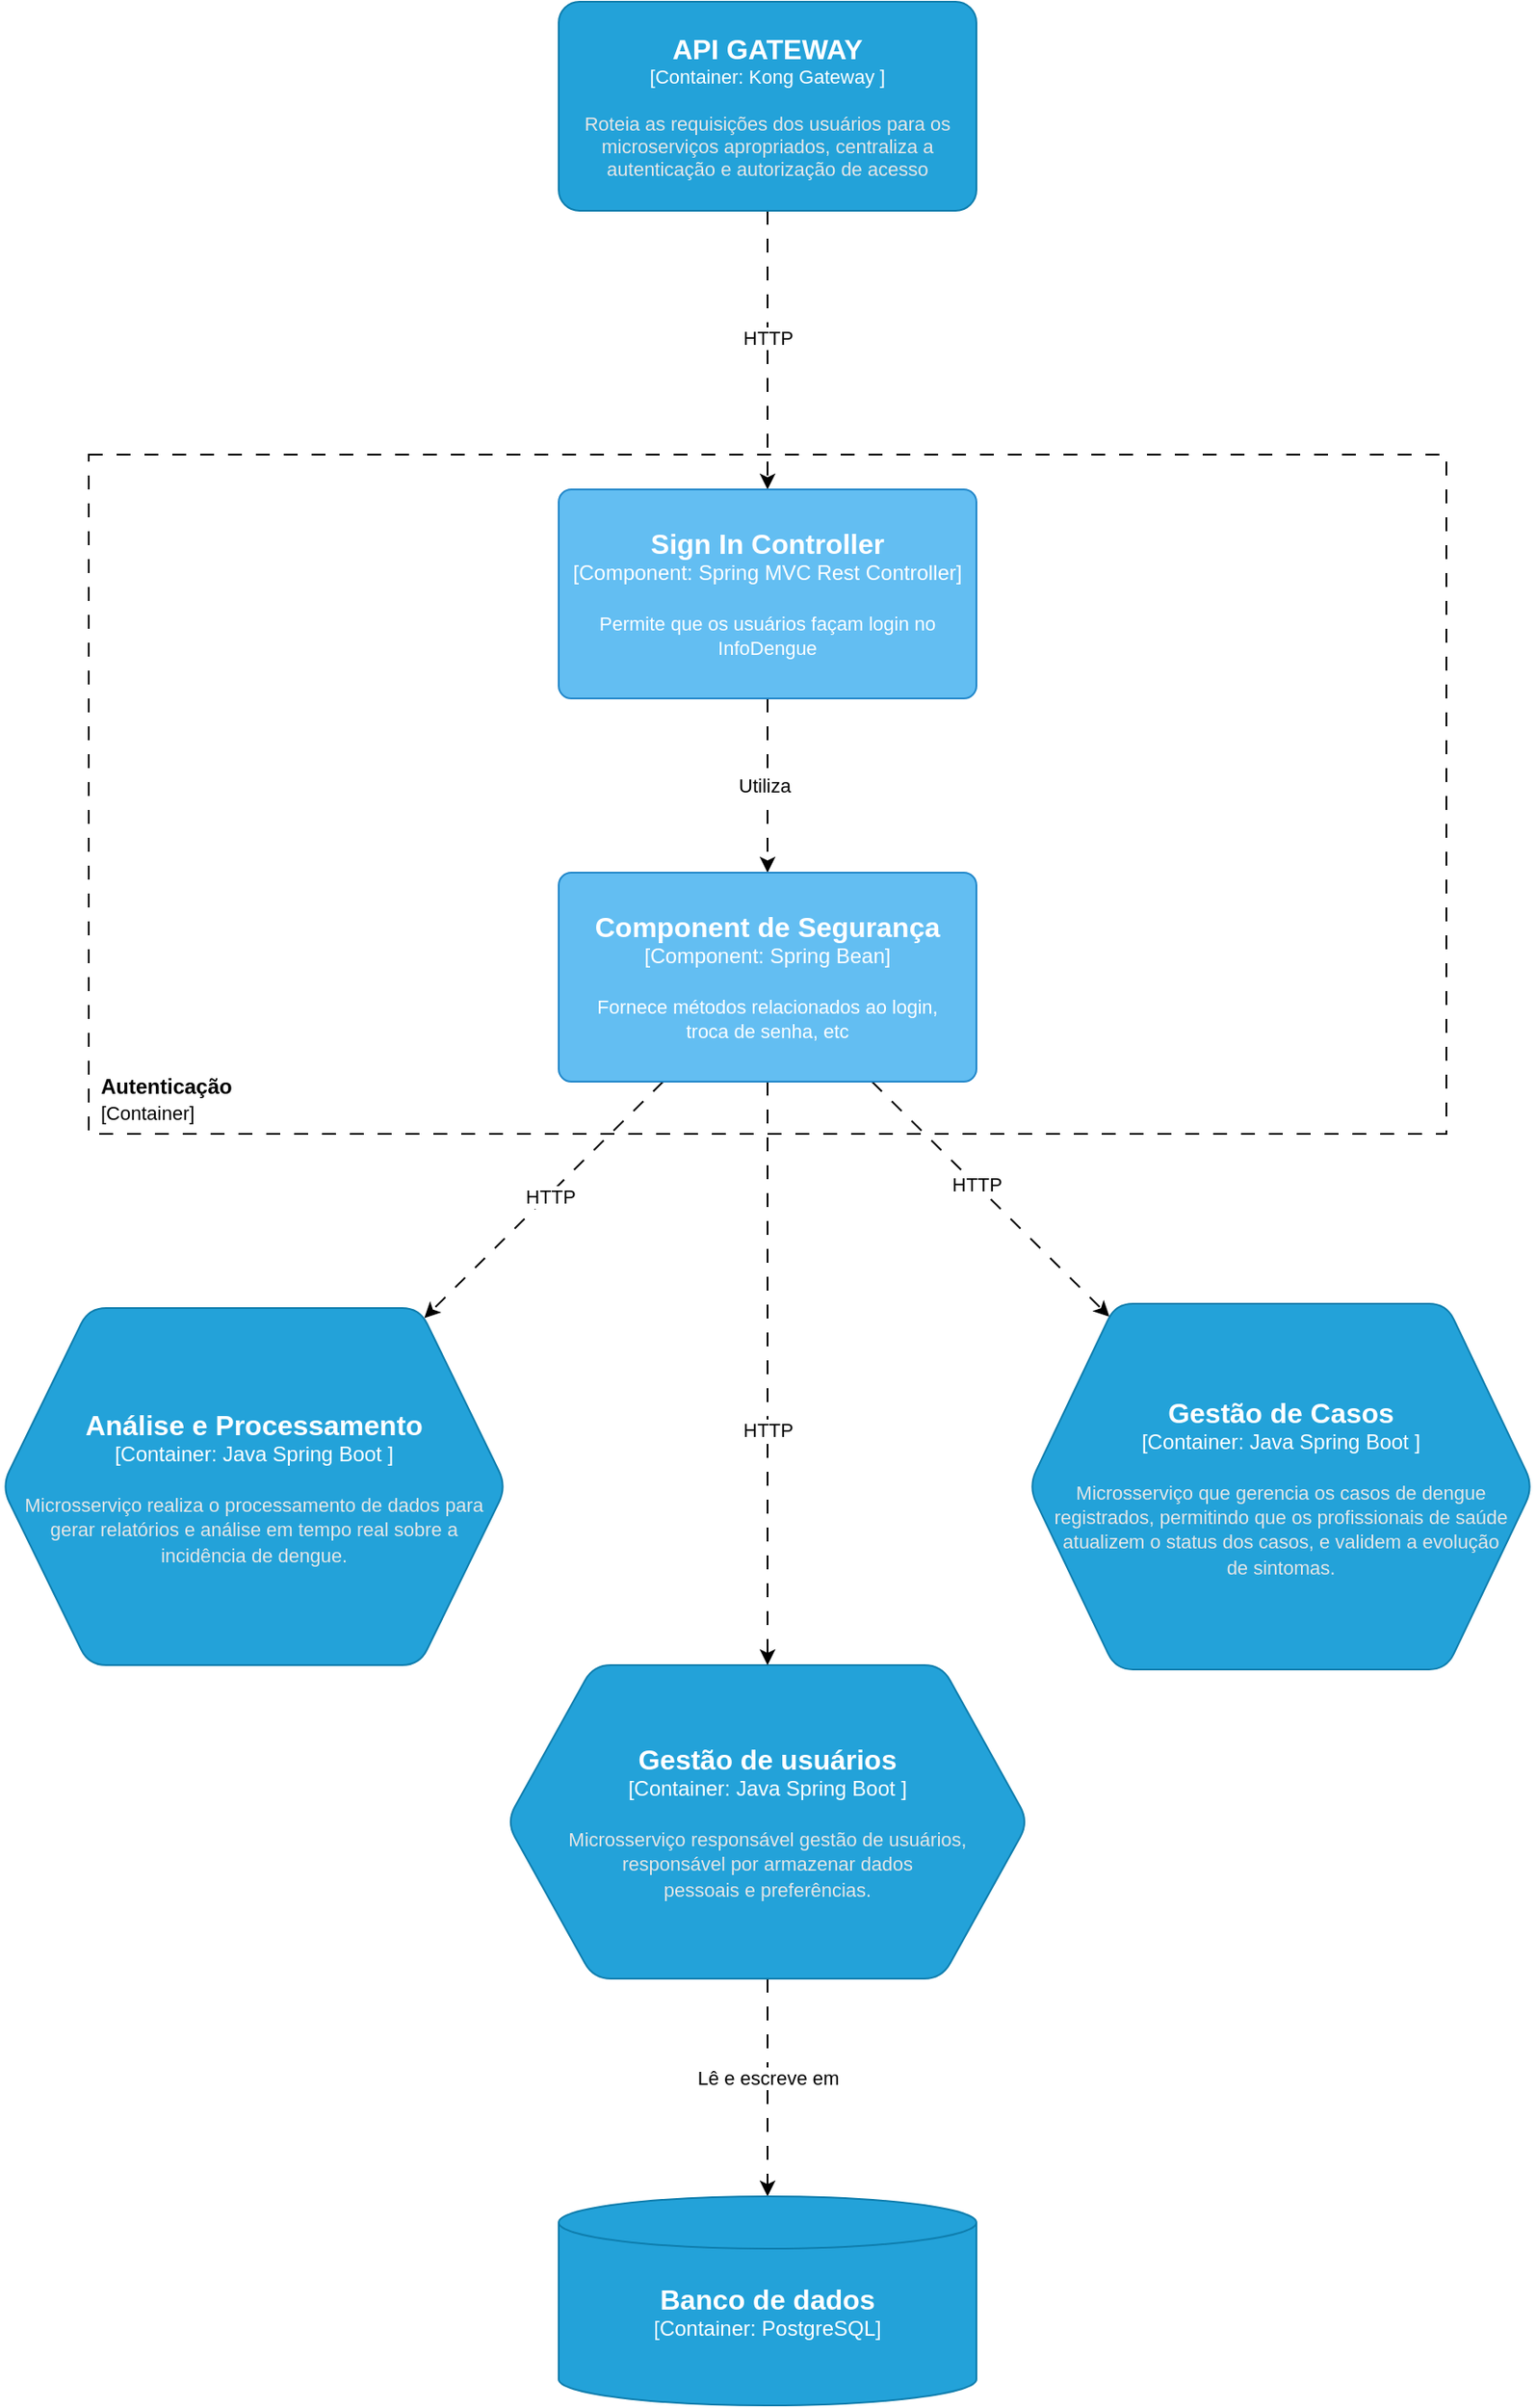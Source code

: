 <mxfile version="25.0.3">
  <diagram name="Página-1" id="UHr7WlTt2H8e7bq1xTom">
    <mxGraphModel dx="2317" dy="1810" grid="1" gridSize="10" guides="1" tooltips="1" connect="1" arrows="1" fold="1" page="1" pageScale="1" pageWidth="850" pageHeight="1100" math="0" shadow="0">
      <root>
        <mxCell id="0" />
        <mxCell id="1" parent="0" />
        <mxCell id="k08EGH2VEC5lFRt0Gr-r-5" value="" style="group" vertex="1" connectable="0" parent="1">
          <mxGeometry x="-385" y="-740" width="780" height="390" as="geometry" />
        </mxCell>
        <mxCell id="39AdzmVI13WerVuuTaIj-6" value="" style="rounded=0;whiteSpace=wrap;html=1;fillColor=none;dashed=1;dashPattern=8 8;" parent="k08EGH2VEC5lFRt0Gr-r-5" vertex="1">
          <mxGeometry width="780" height="390" as="geometry" />
        </mxCell>
        <mxCell id="39AdzmVI13WerVuuTaIj-7" value="&lt;b&gt;Autenticação&lt;/b&gt;&lt;div&gt;&lt;font style=&quot;font-size: 11px;&quot;&gt;[Container]&lt;/font&gt;&lt;/div&gt;" style="text;html=1;align=left;verticalAlign=middle;whiteSpace=wrap;rounded=0;" parent="k08EGH2VEC5lFRt0Gr-r-5" vertex="1">
          <mxGeometry x="5" y="350" width="85" height="40" as="geometry" />
        </mxCell>
        <mxCell id="39AdzmVI13WerVuuTaIj-3" style="edgeStyle=orthogonalEdgeStyle;rounded=0;orthogonalLoop=1;jettySize=auto;html=1;dashed=1;dashPattern=8 8;entryX=0.5;entryY=0;entryDx=0;entryDy=0;entryPerimeter=0;" parent="1" source="39AdzmVI13WerVuuTaIj-1" target="k08EGH2VEC5lFRt0Gr-r-1" edge="1">
          <mxGeometry relative="1" as="geometry">
            <mxPoint x="5" y="-720" as="targetPoint" />
          </mxGeometry>
        </mxCell>
        <mxCell id="39AdzmVI13WerVuuTaIj-4" value="HTTP" style="edgeLabel;html=1;align=center;verticalAlign=middle;resizable=0;points=[];" parent="39AdzmVI13WerVuuTaIj-3" vertex="1" connectable="0">
          <mxGeometry x="-0.095" y="-1" relative="1" as="geometry">
            <mxPoint x="1" as="offset" />
          </mxGeometry>
        </mxCell>
        <object placeholders="1" c4Name="API GATEWAY" c4Type="Container" c4Technology="Kong Gateway " c4Description="Roteia as requisições dos usuários para os microserviços apropriados, centraliza a autenticação e autorização de acesso" label="&lt;font style=&quot;font-size: 16px&quot;&gt;&lt;b&gt;%c4Name%&lt;/b&gt;&lt;/font&gt;&lt;div&gt;[%c4Type%: %c4Technology%]&lt;/div&gt;&lt;br&gt;&lt;div&gt;&lt;font style=&quot;font-size: 11px&quot;&gt;&lt;font color=&quot;#E6E6E6&quot;&gt;%c4Description%&lt;/font&gt;&lt;/div&gt;" id="39AdzmVI13WerVuuTaIj-1">
          <mxCell style="rounded=1;whiteSpace=wrap;html=1;fontSize=11;labelBackgroundColor=none;fillColor=#23A2D9;fontColor=#ffffff;align=center;arcSize=10;strokeColor=#0E7DAD;metaEdit=1;resizable=0;points=[[0.25,0,0],[0.5,0,0],[0.75,0,0],[1,0.25,0],[1,0.5,0],[1,0.75,0],[0.75,1,0],[0.5,1,0],[0.25,1,0],[0,0.75,0],[0,0.5,0],[0,0.25,0]];" parent="1" vertex="1">
            <mxGeometry x="-115" y="-1000" width="240" height="120" as="geometry" />
          </mxCell>
        </object>
        <mxCell id="woXDr0u9Ka133sUTla8p-4" style="rounded=0;orthogonalLoop=1;jettySize=auto;html=1;dashed=1;dashPattern=8 8;exitX=0.75;exitY=1;exitDx=0;exitDy=0;exitPerimeter=0;" parent="1" source="k08EGH2VEC5lFRt0Gr-r-2" target="woXDr0u9Ka133sUTla8p-1" edge="1">
          <mxGeometry relative="1" as="geometry">
            <mxPoint x="104.527" y="-219.508" as="sourcePoint" />
          </mxGeometry>
        </mxCell>
        <mxCell id="woXDr0u9Ka133sUTla8p-6" value="HTTP" style="edgeLabel;html=1;align=center;verticalAlign=middle;resizable=0;points=[];" parent="woXDr0u9Ka133sUTla8p-4" vertex="1" connectable="0">
          <mxGeometry x="-0.123" relative="1" as="geometry">
            <mxPoint as="offset" />
          </mxGeometry>
        </mxCell>
        <mxCell id="woXDr0u9Ka133sUTla8p-8" style="edgeStyle=orthogonalEdgeStyle;rounded=0;orthogonalLoop=1;jettySize=auto;html=1;dashed=1;dashPattern=8 8;" parent="1" source="39AdzmVI13WerVuuTaIj-12" target="woXDr0u9Ka133sUTla8p-7" edge="1">
          <mxGeometry relative="1" as="geometry" />
        </mxCell>
        <mxCell id="woXDr0u9Ka133sUTla8p-9" value="Lê e escreve em" style="edgeLabel;html=1;align=center;verticalAlign=middle;resizable=0;points=[];" parent="woXDr0u9Ka133sUTla8p-8" vertex="1" connectable="0">
          <mxGeometry x="-0.096" relative="1" as="geometry">
            <mxPoint as="offset" />
          </mxGeometry>
        </mxCell>
        <object placeholders="1" c4Name="Gestão de usuários" c4Type="Container" c4Technology="Java Spring Boot " c4Description="Microsserviço responsável gestão de usuários,&#xa;responsável por armazenar dados&#xa;pessoais e preferências." label="&lt;font style=&quot;font-size: 16px&quot;&gt;&lt;b&gt;%c4Name%&lt;/b&gt;&lt;/font&gt;&lt;div&gt;[%c4Type%:&amp;nbsp;%c4Technology%]&lt;/div&gt;&lt;br&gt;&lt;div&gt;&lt;font style=&quot;font-size: 11px&quot;&gt;&lt;font color=&quot;#E6E6E6&quot;&gt;%c4Description%&lt;/font&gt;&lt;/div&gt;" id="39AdzmVI13WerVuuTaIj-12">
          <mxCell style="shape=hexagon;size=50;perimeter=hexagonPerimeter2;whiteSpace=wrap;html=1;fixedSize=1;rounded=1;labelBackgroundColor=none;fillColor=#23A2D9;fontSize=12;fontColor=#ffffff;align=center;strokeColor=#0E7DAD;metaEdit=1;points=[[0.5,0,0],[1,0.25,0],[1,0.5,0],[1,0.75,0],[0.5,1,0],[0,0.75,0],[0,0.5,0],[0,0.25,0]];resizable=1;direction=west;movable=1;rotatable=1;deletable=1;editable=1;locked=0;connectable=1;" parent="1" vertex="1">
            <mxGeometry x="-145" y="-45" width="300" height="180" as="geometry" />
          </mxCell>
        </object>
        <mxCell id="39AdzmVI13WerVuuTaIj-13" style="edgeStyle=orthogonalEdgeStyle;rounded=0;orthogonalLoop=1;jettySize=auto;html=1;entryX=0.5;entryY=1;entryDx=0;entryDy=0;entryPerimeter=0;dashed=1;dashPattern=8 8;exitX=0.5;exitY=1;exitDx=0;exitDy=0;exitPerimeter=0;" parent="1" source="k08EGH2VEC5lFRt0Gr-r-2" target="39AdzmVI13WerVuuTaIj-12" edge="1">
          <mxGeometry relative="1" as="geometry">
            <mxPoint x="5" y="-210" as="sourcePoint" />
          </mxGeometry>
        </mxCell>
        <mxCell id="39AdzmVI13WerVuuTaIj-14" value="HTTP" style="edgeLabel;html=1;align=center;verticalAlign=middle;resizable=0;points=[];" parent="1" vertex="1" connectable="0">
          <mxGeometry x="5" y="-180.002" as="geometry" />
        </mxCell>
        <object placeholders="1" c4Name="Gestão de Casos" c4Type="Container" c4Technology="Java Spring Boot " c4Description="Microsserviço que gerencia os casos de dengue registrados, permitindo que os profissionais de saúde atualizem o status dos casos, e validem a evolução&#xa;de sintomas." label="&lt;font style=&quot;font-size: 16px&quot;&gt;&lt;b&gt;%c4Name%&lt;/b&gt;&lt;/font&gt;&lt;div&gt;[%c4Type%:&amp;nbsp;%c4Technology%]&lt;/div&gt;&lt;br&gt;&lt;div&gt;&lt;font style=&quot;font-size: 11px&quot;&gt;&lt;font color=&quot;#E6E6E6&quot;&gt;%c4Description%&lt;/font&gt;&lt;/div&gt;" id="woXDr0u9Ka133sUTla8p-1">
          <mxCell style="shape=hexagon;size=50;perimeter=hexagonPerimeter2;whiteSpace=wrap;html=1;fixedSize=1;rounded=1;labelBackgroundColor=none;fillColor=#23A2D9;fontSize=12;fontColor=#ffffff;align=center;strokeColor=#0E7DAD;metaEdit=1;points=[[0.5,0,0],[1,0.25,0],[1,0.5,0],[1,0.75,0],[0.5,1,0],[0,0.75,0],[0,0.5,0],[0,0.25,0]];resizable=1;movable=1;rotatable=1;deletable=1;editable=1;locked=0;connectable=1;" parent="1" vertex="1">
            <mxGeometry x="155" y="-252.5" width="290" height="210" as="geometry" />
          </mxCell>
        </object>
        <object placeholders="1" c4Name="Análise e Processamento" c4Type="Container" c4Technology="Java Spring Boot " c4Description="Microsserviço realiza o processamento de dados para gerar relatórios e análise em tempo real sobre a&#xa;incidência de dengue." label="&lt;font style=&quot;font-size: 16px&quot;&gt;&lt;b&gt;%c4Name%&lt;/b&gt;&lt;/font&gt;&lt;div&gt;[%c4Type%:&amp;nbsp;%c4Technology%]&lt;/div&gt;&lt;br&gt;&lt;div&gt;&lt;font style=&quot;font-size: 11px&quot;&gt;&lt;font color=&quot;#E6E6E6&quot;&gt;%c4Description%&lt;/font&gt;&lt;/div&gt;" id="woXDr0u9Ka133sUTla8p-2">
          <mxCell style="shape=hexagon;size=50;perimeter=hexagonPerimeter2;whiteSpace=wrap;html=1;fixedSize=1;rounded=1;labelBackgroundColor=none;fillColor=#23A2D9;fontSize=12;fontColor=#ffffff;align=center;strokeColor=#0E7DAD;metaEdit=1;points=[[0.5,0,0],[1,0.25,0],[1,0.5,0],[1,0.75,0],[0.5,1,0],[0,0.75,0],[0,0.5,0],[0,0.25,0]];resizable=1;movable=1;rotatable=1;deletable=1;editable=1;locked=0;connectable=1;" parent="1" vertex="1">
            <mxGeometry x="-435" y="-250" width="290" height="205" as="geometry" />
          </mxCell>
        </object>
        <mxCell id="woXDr0u9Ka133sUTla8p-3" style="rounded=0;orthogonalLoop=1;jettySize=auto;html=1;dashed=1;dashPattern=8 8;exitX=0.25;exitY=1;exitDx=0;exitDy=0;exitPerimeter=0;" parent="1" source="k08EGH2VEC5lFRt0Gr-r-2" target="woXDr0u9Ka133sUTla8p-2" edge="1">
          <mxGeometry relative="1" as="geometry">
            <mxPoint x="-94.308" y="-219.047" as="sourcePoint" />
          </mxGeometry>
        </mxCell>
        <mxCell id="woXDr0u9Ka133sUTla8p-5" value="HTTP" style="edgeLabel;html=1;align=center;verticalAlign=middle;resizable=0;points=[];" parent="woXDr0u9Ka133sUTla8p-3" vertex="1" connectable="0">
          <mxGeometry x="-0.041" y="1" relative="1" as="geometry">
            <mxPoint as="offset" />
          </mxGeometry>
        </mxCell>
        <object placeholders="1" c4Name="Banco de dados" c4Type="Container" c4Technology="PostgreSQL" c4Description="" label="&lt;font style=&quot;font-size: 16px&quot;&gt;&lt;b&gt;%c4Name%&lt;/b&gt;&lt;/font&gt;&lt;div&gt;[%c4Type%:&amp;nbsp;%c4Technology%]&lt;/div&gt;&lt;br&gt;&lt;div&gt;&lt;font style=&quot;font-size: 11px&quot;&gt;&lt;font color=&quot;#E6E6E6&quot;&gt;%c4Description%&lt;/font&gt;&lt;/div&gt;" id="woXDr0u9Ka133sUTla8p-7">
          <mxCell style="shape=cylinder3;size=15;whiteSpace=wrap;html=1;boundedLbl=1;rounded=0;labelBackgroundColor=none;fillColor=#23A2D9;fontSize=12;fontColor=#ffffff;align=center;strokeColor=#0E7DAD;metaEdit=1;points=[[0.5,0,0],[1,0.25,0],[1,0.5,0],[1,0.75,0],[0.5,1,0],[0,0.75,0],[0,0.5,0],[0,0.25,0]];resizable=0;" parent="1" vertex="1">
            <mxGeometry x="-115" y="260" width="240" height="120" as="geometry" />
          </mxCell>
        </object>
        <mxCell id="k08EGH2VEC5lFRt0Gr-r-3" style="edgeStyle=orthogonalEdgeStyle;rounded=0;orthogonalLoop=1;jettySize=auto;html=1;dashed=1;dashPattern=8 8;" edge="1" parent="1" source="k08EGH2VEC5lFRt0Gr-r-1" target="k08EGH2VEC5lFRt0Gr-r-2">
          <mxGeometry relative="1" as="geometry" />
        </mxCell>
        <mxCell id="k08EGH2VEC5lFRt0Gr-r-4" value="Utiliza" style="edgeLabel;html=1;align=center;verticalAlign=middle;resizable=0;points=[];" vertex="1" connectable="0" parent="k08EGH2VEC5lFRt0Gr-r-3">
          <mxGeometry x="-0.009" y="-2" relative="1" as="geometry">
            <mxPoint as="offset" />
          </mxGeometry>
        </mxCell>
        <object placeholders="1" c4Name="Sign In Controller" c4Type="Component" c4Technology="Spring MVC Rest Controller" c4Description="Permite que os usuários façam login no InfoDengue" label="&lt;font style=&quot;font-size: 16px&quot;&gt;&lt;b&gt;%c4Name%&lt;/b&gt;&lt;/font&gt;&lt;div&gt;[%c4Type%: %c4Technology%]&lt;/div&gt;&lt;br&gt;&lt;div&gt;&lt;font style=&quot;font-size: 11px&quot;&gt;%c4Description%&lt;/font&gt;&lt;/div&gt;" id="k08EGH2VEC5lFRt0Gr-r-1">
          <mxCell style="rounded=1;whiteSpace=wrap;html=1;labelBackgroundColor=none;fillColor=#63BEF2;fontColor=#ffffff;align=center;arcSize=6;strokeColor=#2086C9;metaEdit=1;resizable=0;points=[[0.25,0,0],[0.5,0,0],[0.75,0,0],[1,0.25,0],[1,0.5,0],[1,0.75,0],[0.75,1,0],[0.5,1,0],[0.25,1,0],[0,0.75,0],[0,0.5,0],[0,0.25,0]];" vertex="1" parent="1">
            <mxGeometry x="-115" y="-720" width="240" height="120" as="geometry" />
          </mxCell>
        </object>
        <object placeholders="1" c4Name="Component de Segurança" c4Type="Component" c4Technology="Spring Bean" c4Description="Fornece métodos relacionados ao login,&#xa;troca de senha, etc" label="&lt;font style=&quot;font-size: 16px&quot;&gt;&lt;b&gt;%c4Name%&lt;/b&gt;&lt;/font&gt;&lt;div&gt;[%c4Type%: %c4Technology%]&lt;/div&gt;&lt;br&gt;&lt;div&gt;&lt;font style=&quot;font-size: 11px&quot;&gt;%c4Description%&lt;/font&gt;&lt;/div&gt;" id="k08EGH2VEC5lFRt0Gr-r-2">
          <mxCell style="rounded=1;whiteSpace=wrap;html=1;labelBackgroundColor=none;fillColor=#63BEF2;fontColor=#ffffff;align=center;arcSize=6;strokeColor=#2086C9;metaEdit=1;resizable=0;points=[[0.25,0,0],[0.5,0,0],[0.75,0,0],[1,0.25,0],[1,0.5,0],[1,0.75,0],[0.75,1,0],[0.5,1,0],[0.25,1,0],[0,0.75,0],[0,0.5,0],[0,0.25,0]];" vertex="1" parent="1">
            <mxGeometry x="-115" y="-500" width="240" height="120" as="geometry" />
          </mxCell>
        </object>
      </root>
    </mxGraphModel>
  </diagram>
</mxfile>

